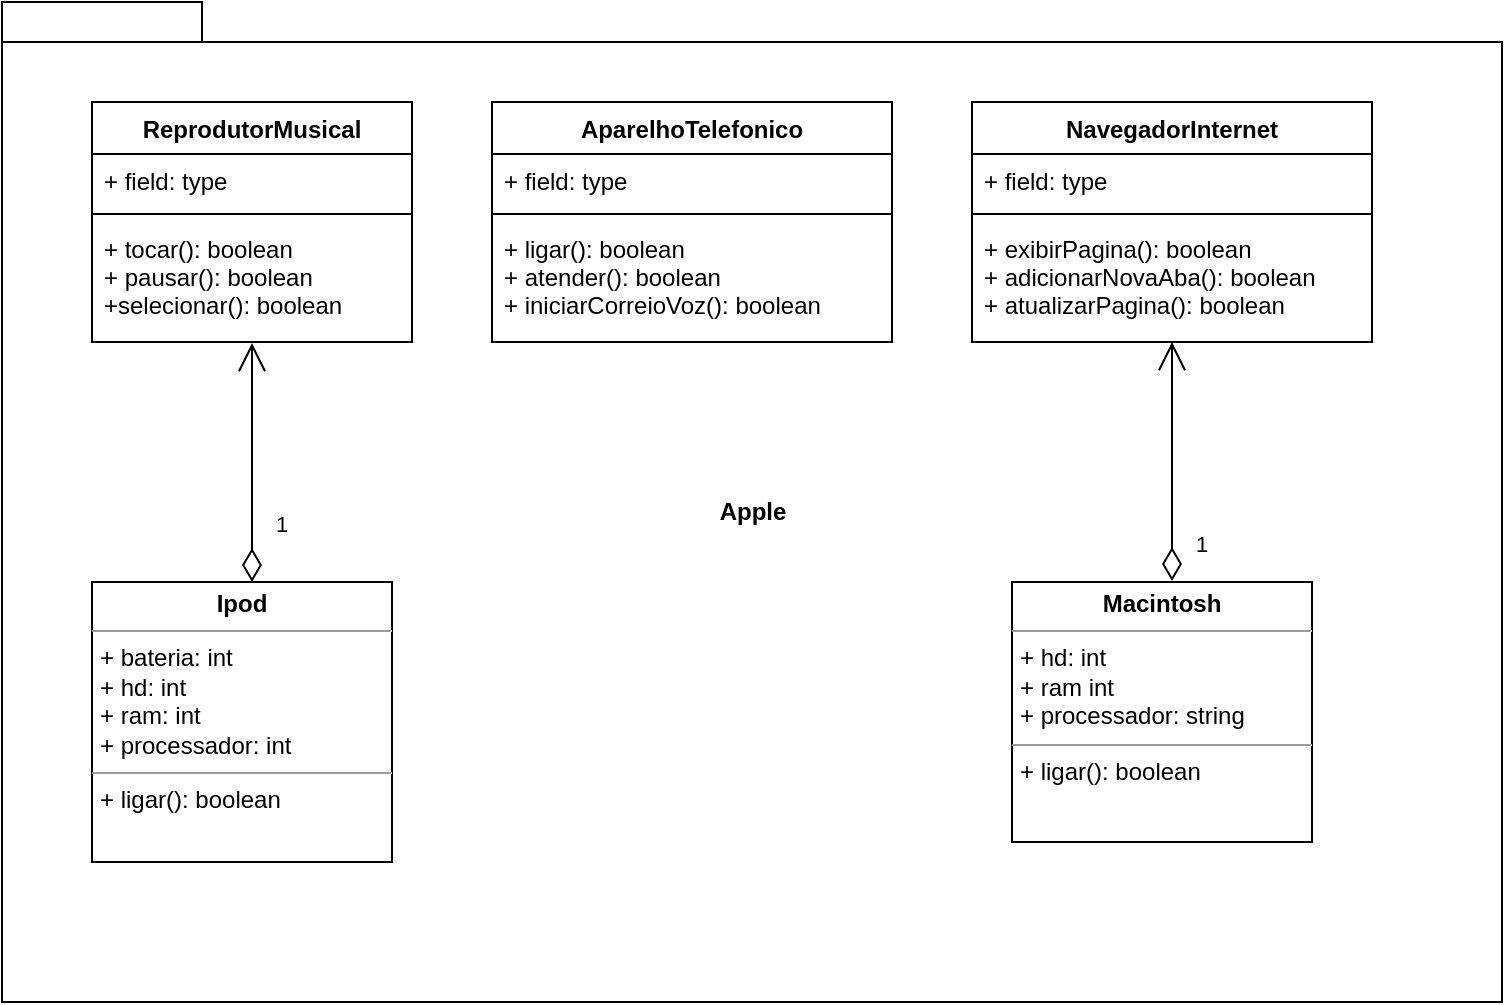 <mxfile version="20.8.21" type="github">
  <diagram name="Page-1" id="PfA1XvHM_ladCuUfOqcW">
    <mxGraphModel dx="2284" dy="764" grid="1" gridSize="10" guides="1" tooltips="1" connect="1" arrows="1" fold="1" page="1" pageScale="1" pageWidth="850" pageHeight="1100" math="0" shadow="0">
      <root>
        <mxCell id="0" />
        <mxCell id="1" parent="0" />
        <mxCell id="xFN5xvUAvniXmUOgOJQ7-27" value="Apple" style="shape=folder;fontStyle=1;spacingTop=10;tabWidth=100;tabHeight=20;tabPosition=left;html=1;" vertex="1" parent="1">
          <mxGeometry x="-810" y="90" width="750" height="500" as="geometry" />
        </mxCell>
        <mxCell id="xFN5xvUAvniXmUOgOJQ7-1" value="ReprodutorMusical" style="swimlane;fontStyle=1;align=center;verticalAlign=top;childLayout=stackLayout;horizontal=1;startSize=26;horizontalStack=0;resizeParent=1;resizeParentMax=0;resizeLast=0;collapsible=1;marginBottom=0;" vertex="1" parent="1">
          <mxGeometry x="-765" y="140" width="160" height="120" as="geometry">
            <mxRectangle x="340" y="350" width="150" height="30" as="alternateBounds" />
          </mxGeometry>
        </mxCell>
        <mxCell id="xFN5xvUAvniXmUOgOJQ7-2" value="+ field: type" style="text;strokeColor=none;fillColor=none;align=left;verticalAlign=top;spacingLeft=4;spacingRight=4;overflow=hidden;rotatable=0;points=[[0,0.5],[1,0.5]];portConstraint=eastwest;" vertex="1" parent="xFN5xvUAvniXmUOgOJQ7-1">
          <mxGeometry y="26" width="160" height="26" as="geometry" />
        </mxCell>
        <mxCell id="xFN5xvUAvniXmUOgOJQ7-3" value="" style="line;strokeWidth=1;fillColor=none;align=left;verticalAlign=middle;spacingTop=-1;spacingLeft=3;spacingRight=3;rotatable=0;labelPosition=right;points=[];portConstraint=eastwest;strokeColor=inherit;" vertex="1" parent="xFN5xvUAvniXmUOgOJQ7-1">
          <mxGeometry y="52" width="160" height="8" as="geometry" />
        </mxCell>
        <mxCell id="xFN5xvUAvniXmUOgOJQ7-4" value="+ tocar(): boolean&#xa;+ pausar(): boolean&#xa;+selecionar(): boolean" style="text;strokeColor=none;fillColor=none;align=left;verticalAlign=top;spacingLeft=4;spacingRight=4;overflow=hidden;rotatable=0;points=[[0,0.5],[1,0.5]];portConstraint=eastwest;" vertex="1" parent="xFN5xvUAvniXmUOgOJQ7-1">
          <mxGeometry y="60" width="160" height="60" as="geometry" />
        </mxCell>
        <mxCell id="xFN5xvUAvniXmUOgOJQ7-5" value="AparelhoTelefonico" style="swimlane;fontStyle=1;align=center;verticalAlign=top;childLayout=stackLayout;horizontal=1;startSize=26;horizontalStack=0;resizeParent=1;resizeParentMax=0;resizeLast=0;collapsible=1;marginBottom=0;" vertex="1" parent="1">
          <mxGeometry x="-565" y="140" width="200" height="120" as="geometry" />
        </mxCell>
        <mxCell id="xFN5xvUAvniXmUOgOJQ7-6" value="+ field: type" style="text;strokeColor=none;fillColor=none;align=left;verticalAlign=top;spacingLeft=4;spacingRight=4;overflow=hidden;rotatable=0;points=[[0,0.5],[1,0.5]];portConstraint=eastwest;" vertex="1" parent="xFN5xvUAvniXmUOgOJQ7-5">
          <mxGeometry y="26" width="200" height="26" as="geometry" />
        </mxCell>
        <mxCell id="xFN5xvUAvniXmUOgOJQ7-7" value="" style="line;strokeWidth=1;fillColor=none;align=left;verticalAlign=middle;spacingTop=-1;spacingLeft=3;spacingRight=3;rotatable=0;labelPosition=right;points=[];portConstraint=eastwest;strokeColor=inherit;" vertex="1" parent="xFN5xvUAvniXmUOgOJQ7-5">
          <mxGeometry y="52" width="200" height="8" as="geometry" />
        </mxCell>
        <mxCell id="xFN5xvUAvniXmUOgOJQ7-8" value="+ ligar(): boolean&#xa;+ atender(): boolean&#xa;+ iniciarCorreioVoz(): boolean" style="text;strokeColor=none;fillColor=none;align=left;verticalAlign=top;spacingLeft=4;spacingRight=4;overflow=hidden;rotatable=0;points=[[0,0.5],[1,0.5]];portConstraint=eastwest;" vertex="1" parent="xFN5xvUAvniXmUOgOJQ7-5">
          <mxGeometry y="60" width="200" height="60" as="geometry" />
        </mxCell>
        <mxCell id="xFN5xvUAvniXmUOgOJQ7-9" value="NavegadorInternet" style="swimlane;fontStyle=1;align=center;verticalAlign=top;childLayout=stackLayout;horizontal=1;startSize=26;horizontalStack=0;resizeParent=1;resizeParentMax=0;resizeLast=0;collapsible=1;marginBottom=0;" vertex="1" parent="1">
          <mxGeometry x="-325" y="140" width="200" height="120" as="geometry" />
        </mxCell>
        <mxCell id="xFN5xvUAvniXmUOgOJQ7-10" value="+ field: type" style="text;strokeColor=none;fillColor=none;align=left;verticalAlign=top;spacingLeft=4;spacingRight=4;overflow=hidden;rotatable=0;points=[[0,0.5],[1,0.5]];portConstraint=eastwest;" vertex="1" parent="xFN5xvUAvniXmUOgOJQ7-9">
          <mxGeometry y="26" width="200" height="26" as="geometry" />
        </mxCell>
        <mxCell id="xFN5xvUAvniXmUOgOJQ7-11" value="" style="line;strokeWidth=1;fillColor=none;align=left;verticalAlign=middle;spacingTop=-1;spacingLeft=3;spacingRight=3;rotatable=0;labelPosition=right;points=[];portConstraint=eastwest;strokeColor=inherit;" vertex="1" parent="xFN5xvUAvniXmUOgOJQ7-9">
          <mxGeometry y="52" width="200" height="8" as="geometry" />
        </mxCell>
        <mxCell id="xFN5xvUAvniXmUOgOJQ7-12" value="+ exibirPagina(): boolean&#xa;+ adicionarNovaAba(): boolean&#xa;+ atualizarPagina(): boolean&#xa;" style="text;strokeColor=none;fillColor=none;align=left;verticalAlign=top;spacingLeft=4;spacingRight=4;overflow=hidden;rotatable=0;points=[[0,0.5],[1,0.5]];portConstraint=eastwest;" vertex="1" parent="xFN5xvUAvniXmUOgOJQ7-9">
          <mxGeometry y="60" width="200" height="60" as="geometry" />
        </mxCell>
        <mxCell id="xFN5xvUAvniXmUOgOJQ7-21" value="1" style="endArrow=open;html=1;endSize=12;startArrow=diamondThin;startSize=14;startFill=0;edgeStyle=orthogonalEdgeStyle;align=left;verticalAlign=bottom;rounded=0;exitX=0.5;exitY=0;exitDx=0;exitDy=0;entryX=0.494;entryY=1.008;entryDx=0;entryDy=0;entryPerimeter=0;" edge="1" parent="1" target="xFN5xvUAvniXmUOgOJQ7-4">
          <mxGeometry x="-0.667" y="-10" relative="1" as="geometry">
            <mxPoint x="-685" y="380" as="sourcePoint" />
            <mxPoint x="-685" y="270" as="targetPoint" />
            <Array as="points">
              <mxPoint x="-685" y="261" />
            </Array>
            <mxPoint as="offset" />
          </mxGeometry>
        </mxCell>
        <mxCell id="xFN5xvUAvniXmUOgOJQ7-25" value="1" style="endArrow=open;html=1;endSize=12;startArrow=diamondThin;startSize=14;startFill=0;edgeStyle=orthogonalEdgeStyle;align=left;verticalAlign=bottom;rounded=0;entryX=0.5;entryY=1;entryDx=0;entryDy=0;entryPerimeter=0;" edge="1" parent="1">
          <mxGeometry x="-0.841" y="-10" relative="1" as="geometry">
            <mxPoint x="-225" y="379.5" as="sourcePoint" />
            <mxPoint x="-225" y="260" as="targetPoint" />
            <mxPoint as="offset" />
          </mxGeometry>
        </mxCell>
        <mxCell id="xFN5xvUAvniXmUOgOJQ7-29" value="&lt;p style=&quot;margin:0px;margin-top:4px;text-align:center;&quot;&gt;&lt;b&gt;Ipod&lt;/b&gt;&lt;/p&gt;&lt;hr size=&quot;1&quot;&gt;&lt;p style=&quot;margin:0px;margin-left:4px;&quot;&gt;+ bateria: int&lt;/p&gt;&lt;p style=&quot;margin:0px;margin-left:4px;&quot;&gt;+ hd: int&lt;/p&gt;&lt;p style=&quot;margin:0px;margin-left:4px;&quot;&gt;+ ram: int&lt;/p&gt;&lt;p style=&quot;margin:0px;margin-left:4px;&quot;&gt;+ processador: int&lt;/p&gt;&lt;hr size=&quot;1&quot;&gt;&lt;p style=&quot;margin:0px;margin-left:4px;&quot;&gt;+ ligar(): boolean&lt;/p&gt;" style="verticalAlign=top;align=left;overflow=fill;fontSize=12;fontFamily=Helvetica;html=1;" vertex="1" parent="1">
          <mxGeometry x="-765" y="380" width="150" height="140" as="geometry" />
        </mxCell>
        <mxCell id="xFN5xvUAvniXmUOgOJQ7-30" value="&lt;p style=&quot;margin:0px;margin-top:4px;text-align:center;&quot;&gt;&lt;b&gt;Macintosh&lt;/b&gt;&lt;/p&gt;&lt;hr size=&quot;1&quot;&gt;&lt;p style=&quot;margin:0px;margin-left:4px;&quot;&gt;+ hd&lt;span style=&quot;background-color: initial;&quot;&gt;: int&lt;/span&gt;&lt;/p&gt;&lt;p style=&quot;margin:0px;margin-left:4px;&quot;&gt;+ ram int&lt;/p&gt;&lt;p style=&quot;margin:0px;margin-left:4px;&quot;&gt;+ processador: string&lt;/p&gt;&lt;hr size=&quot;1&quot;&gt;&lt;p style=&quot;margin:0px;margin-left:4px;&quot;&gt;+ ligar(): boolean&lt;/p&gt;" style="verticalAlign=top;align=left;overflow=fill;fontSize=12;fontFamily=Helvetica;html=1;" vertex="1" parent="1">
          <mxGeometry x="-305" y="380" width="150" height="130" as="geometry" />
        </mxCell>
      </root>
    </mxGraphModel>
  </diagram>
</mxfile>
